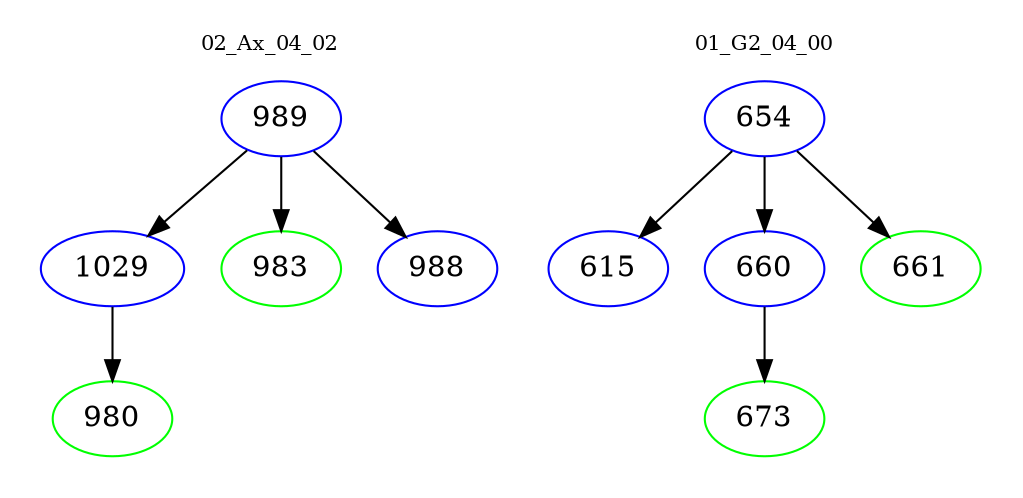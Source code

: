 digraph{
subgraph cluster_0 {
color = white
label = "02_Ax_04_02";
fontsize=10;
T0_989 [label="989", color="blue"]
T0_989 -> T0_1029 [color="black"]
T0_1029 [label="1029", color="blue"]
T0_1029 -> T0_980 [color="black"]
T0_980 [label="980", color="green"]
T0_989 -> T0_983 [color="black"]
T0_983 [label="983", color="green"]
T0_989 -> T0_988 [color="black"]
T0_988 [label="988", color="blue"]
}
subgraph cluster_1 {
color = white
label = "01_G2_04_00";
fontsize=10;
T1_654 [label="654", color="blue"]
T1_654 -> T1_615 [color="black"]
T1_615 [label="615", color="blue"]
T1_654 -> T1_660 [color="black"]
T1_660 [label="660", color="blue"]
T1_660 -> T1_673 [color="black"]
T1_673 [label="673", color="green"]
T1_654 -> T1_661 [color="black"]
T1_661 [label="661", color="green"]
}
}
